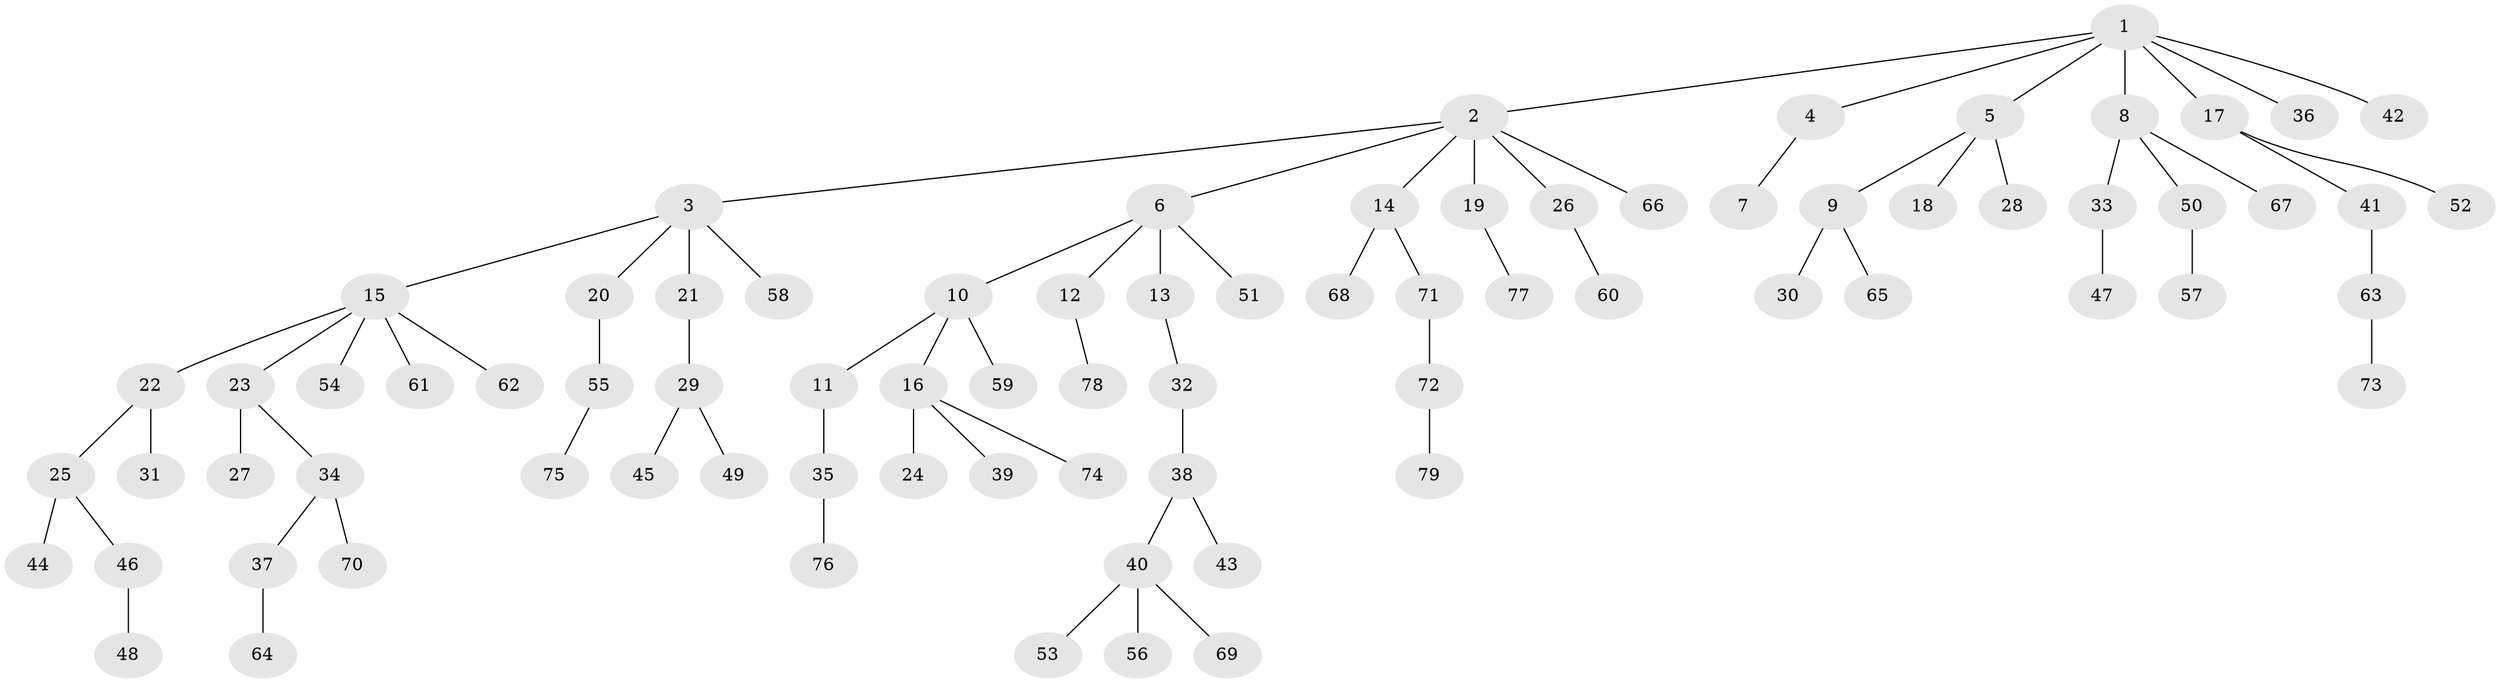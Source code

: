 // coarse degree distribution, {1: 0.5, 5: 0.041666666666666664, 2: 0.25, 3: 0.125, 4: 0.08333333333333333}
// Generated by graph-tools (version 1.1) at 2025/37/03/04/25 23:37:22]
// undirected, 79 vertices, 78 edges
graph export_dot {
  node [color=gray90,style=filled];
  1;
  2;
  3;
  4;
  5;
  6;
  7;
  8;
  9;
  10;
  11;
  12;
  13;
  14;
  15;
  16;
  17;
  18;
  19;
  20;
  21;
  22;
  23;
  24;
  25;
  26;
  27;
  28;
  29;
  30;
  31;
  32;
  33;
  34;
  35;
  36;
  37;
  38;
  39;
  40;
  41;
  42;
  43;
  44;
  45;
  46;
  47;
  48;
  49;
  50;
  51;
  52;
  53;
  54;
  55;
  56;
  57;
  58;
  59;
  60;
  61;
  62;
  63;
  64;
  65;
  66;
  67;
  68;
  69;
  70;
  71;
  72;
  73;
  74;
  75;
  76;
  77;
  78;
  79;
  1 -- 2;
  1 -- 4;
  1 -- 5;
  1 -- 8;
  1 -- 17;
  1 -- 36;
  1 -- 42;
  2 -- 3;
  2 -- 6;
  2 -- 14;
  2 -- 19;
  2 -- 26;
  2 -- 66;
  3 -- 15;
  3 -- 20;
  3 -- 21;
  3 -- 58;
  4 -- 7;
  5 -- 9;
  5 -- 18;
  5 -- 28;
  6 -- 10;
  6 -- 12;
  6 -- 13;
  6 -- 51;
  8 -- 33;
  8 -- 50;
  8 -- 67;
  9 -- 30;
  9 -- 65;
  10 -- 11;
  10 -- 16;
  10 -- 59;
  11 -- 35;
  12 -- 78;
  13 -- 32;
  14 -- 68;
  14 -- 71;
  15 -- 22;
  15 -- 23;
  15 -- 54;
  15 -- 61;
  15 -- 62;
  16 -- 24;
  16 -- 39;
  16 -- 74;
  17 -- 41;
  17 -- 52;
  19 -- 77;
  20 -- 55;
  21 -- 29;
  22 -- 25;
  22 -- 31;
  23 -- 27;
  23 -- 34;
  25 -- 44;
  25 -- 46;
  26 -- 60;
  29 -- 45;
  29 -- 49;
  32 -- 38;
  33 -- 47;
  34 -- 37;
  34 -- 70;
  35 -- 76;
  37 -- 64;
  38 -- 40;
  38 -- 43;
  40 -- 53;
  40 -- 56;
  40 -- 69;
  41 -- 63;
  46 -- 48;
  50 -- 57;
  55 -- 75;
  63 -- 73;
  71 -- 72;
  72 -- 79;
}
